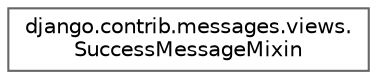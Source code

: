 digraph "Graphical Class Hierarchy"
{
 // LATEX_PDF_SIZE
  bgcolor="transparent";
  edge [fontname=Helvetica,fontsize=10,labelfontname=Helvetica,labelfontsize=10];
  node [fontname=Helvetica,fontsize=10,shape=box,height=0.2,width=0.4];
  rankdir="LR";
  Node0 [id="Node000000",label="django.contrib.messages.views.\lSuccessMessageMixin",height=0.2,width=0.4,color="grey40", fillcolor="white", style="filled",URL="$classdjango_1_1contrib_1_1messages_1_1views_1_1_success_message_mixin.html",tooltip=" "];
}
